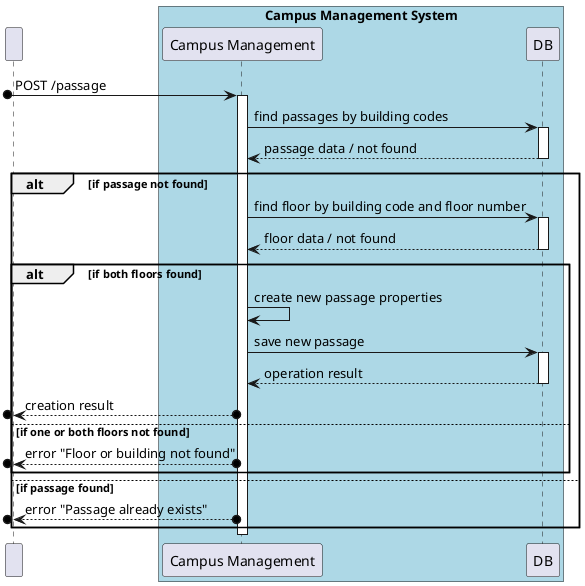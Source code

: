 @startuml SD Lv2

participant " "
box "Campus Management System" #LightBlue
    participant "Campus Management" as Campus
    participant "DB" as DB
end box

[o-> Campus : POST /passage
activate Campus

Campus -> DB : find passages by building codes
activate DB
DB --> Campus : passage data / not found
deactivate DB

alt if passage not found

    Campus -> DB : find floor by building code and floor number
    activate DB
    DB --> Campus : floor data / not found
    deactivate DB
    
    alt if both floors found
        Campus -> Campus : create new passage properties

        Campus -> DB : save new passage
        activate DB
        DB --> Campus : operation result
        deactivate DB

        [o<--o Campus : creation result
    else if one or both floors not found
        [o<--o Campus : error "Floor or building not found"
    end

else if passage found
    [o<--o Campus : error "Passage already exists"
end
deactivate Campus

@enduml
